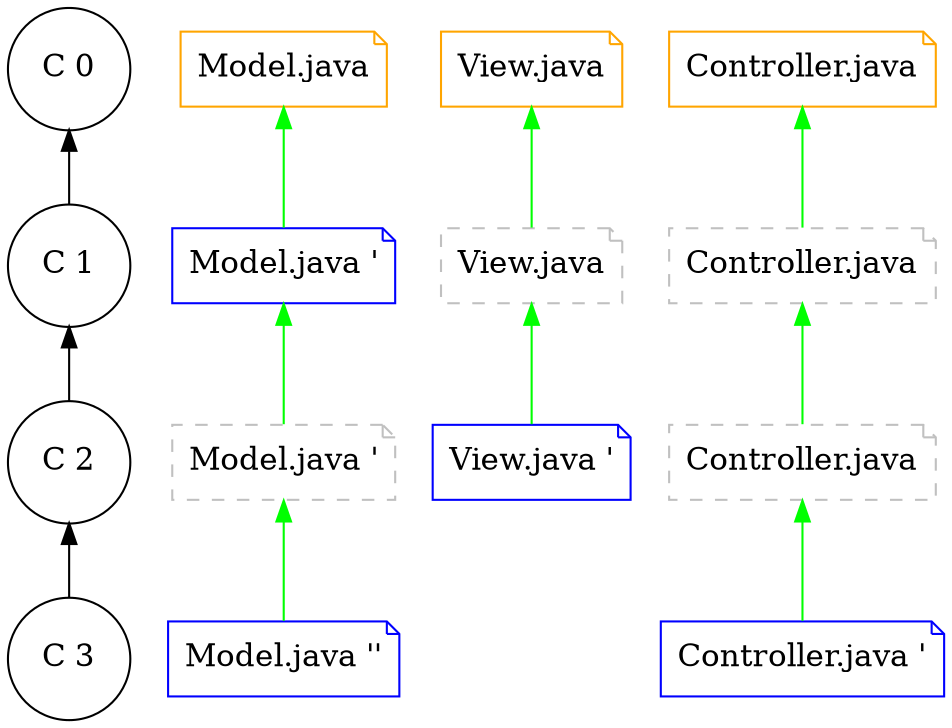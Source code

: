 digraph git_branch_model {
  splines=line
  rankdir="TB"
  bgcolor="transparent"

  /* Commit node config */
  edge[style="",  arrowhead=open]
  node[style="",  fontsize=15.0, shape=circle]

  c_1 [label="C 0"]
  c_2 [label="C 1"]
  c_3 [label="C 2"]
  c_4 [label="C 3"]

  c_1 -> c_2 -> c_3 -> c_4 [dir=back]

  /* File node config */
  edge[style="",  arrowhead=open, dir=back]
  node[style="",  fontsize=15.0, shape=note]

  /* initial nodes */
  node[color=orange]
  file_1 [label="Model.java", group="file_1"]
  file_2 [label="View.java", group="file_2"]
  file_3 [label="Controller.java", group="file_3"]

  /* changed nodes */
  node[color="blue"]
  file_1_ [label="Model.java '", group="file_1"]
  file_2__ [label="View.java '", group="file_2"]
  file_1___ [label="Model.java ''", group="file_1"]
  file_3___ [label="Controller.java '", group="file_3"]

  /* reference nodes */
  node[style=dashed,color=gray]
  file_1__ [label="Model.java '", group="file_1"]
  file_2_ [label="View.java", group="file_2"]
  file_3_ [label="Controller.java", group="file_3"]
  file_3__ [label="Controller.java", group="file_3"]

  edge[color=green]
  /* 1. Commit */
  file_1 -> file_1_ -> file_1__

  /* 2. Commit */
  file_2 -> file_2_ -> file_2__

  /* 3. Commit */
  file_1__ -> file_1___
  file_3 -> file_3_ -> file_3__ -> file_3___

  {rank=same; c_1 file_3 file_2 file_1}
  {rank=same; c_2 file_1_}
  {rank=same; c_3 file_2__}
  {rank=same; c_4 file_1___ file_3___}
}
